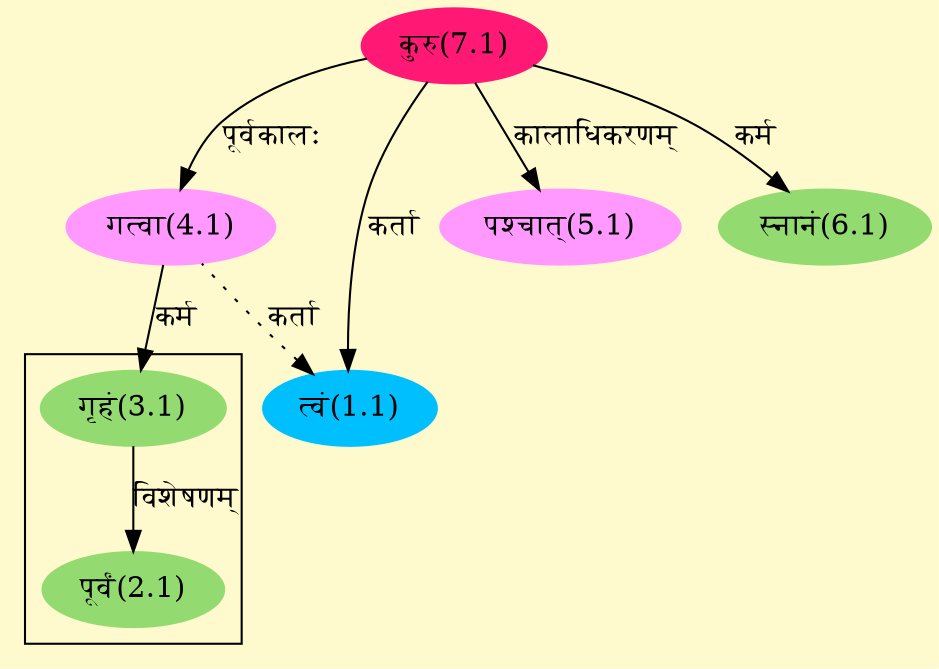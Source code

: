 digraph G{
rankdir=BT;
 compound=true;
 bgcolor="lemonchiffon1";

subgraph cluster_1{
Node2_1 [style=filled, color="#93DB70" label = "पूर्वं(2.1)"]
Node3_1 [style=filled, color="#93DB70" label = "गृहं(3.1)"]

}
Node1_1 [style=filled, color="#00BFFF" label = "त्वं(1.1)"]
Node7_1 [style=filled, color="#FF1975" label = "कुरु(7.1)"]
Node4_1 [style=filled, color="#FF99FF" label = "गत्वा(4.1)"]
Node3_1 [style=filled, color="#93DB70" label = "गृहं(3.1)"]
Node5_1 [style=filled, color="#FF99FF" label = "पश्चात्(5.1)"]
Node6_1 [style=filled, color="#93DB70" label = "स्नानं(6.1)"]
/* Start of Relations section */

Node1_1 -> Node7_1 [  label="कर्ता"  dir="back" ]
Node1_1 -> Node4_1 [ style=dotted label="कर्ता"  dir="back" ]
Node2_1 -> Node3_1 [  label="विशेषणम्"  dir="back" ]
Node3_1 -> Node4_1 [  label="कर्म"  dir="back" ]
Node4_1 -> Node7_1 [  label="पूर्वकालः"  dir="back" ]
Node5_1 -> Node7_1 [  label="कालाधिकरणम्"  dir="back" ]
Node6_1 -> Node7_1 [  label="कर्म"  dir="back" ]
}
